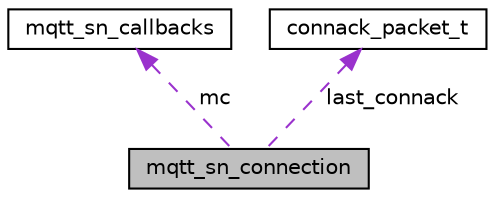 digraph "mqtt_sn_connection"
{
  edge [fontname="Helvetica",fontsize="10",labelfontname="Helvetica",labelfontsize="10"];
  node [fontname="Helvetica",fontsize="10",shape=record];
  Node1 [label="mqtt_sn_connection",height=0.2,width=0.4,color="black", fillcolor="grey75", style="filled", fontcolor="black"];
  Node2 -> Node1 [dir="back",color="darkorchid3",fontsize="10",style="dashed",label=" mc" ,fontname="Helvetica"];
  Node2 [label="mqtt_sn_callbacks",height=0.2,width=0.4,color="black", fillcolor="white", style="filled",URL="$structmqtt__sn__callbacks.html"];
  Node3 -> Node1 [dir="back",color="darkorchid3",fontsize="10",style="dashed",label=" last_connack" ,fontname="Helvetica"];
  Node3 [label="connack_packet_t",height=0.2,width=0.4,color="black", fillcolor="white", style="filled",URL="$structconnack__packet__t.html"];
}
